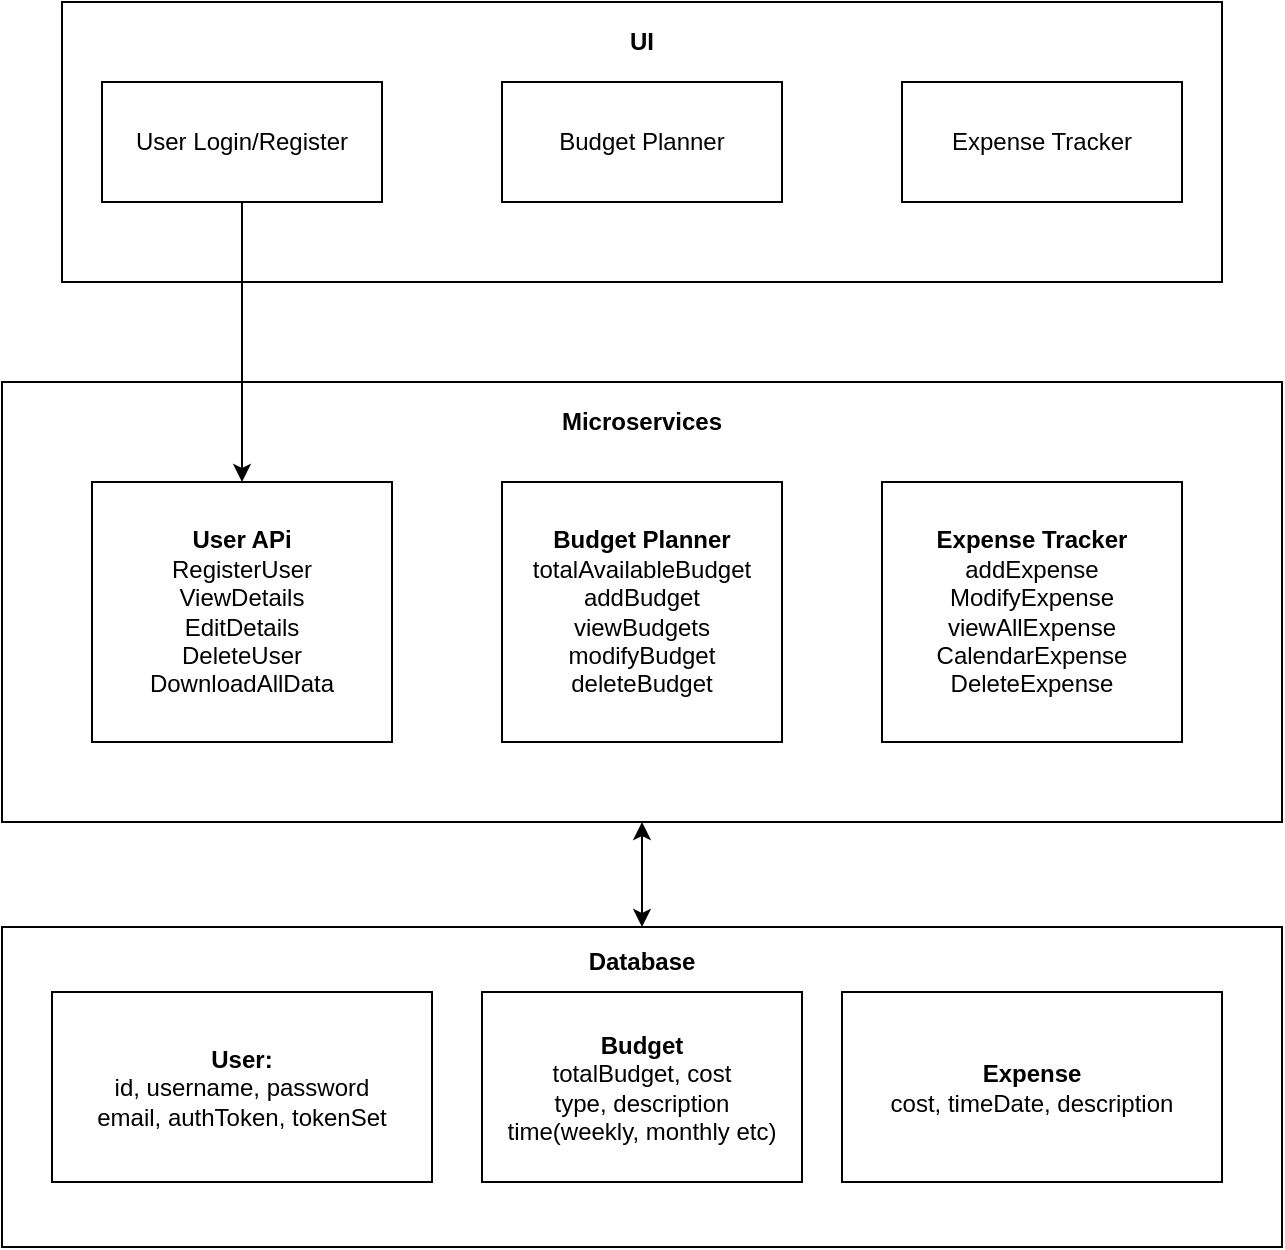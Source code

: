 <mxfile version="14.9.2" type="device"><diagram id="ObIutUMwr_cJfJQX6PrK" name="Page-1"><mxGraphModel dx="820" dy="482" grid="1" gridSize="10" guides="1" tooltips="1" connect="1" arrows="1" fold="1" page="1" pageScale="1" pageWidth="850" pageHeight="1100" math="0" shadow="0"><root><mxCell id="0"/><mxCell id="1" parent="0"/><mxCell id="M3cVYzXgdSMsCKWaJVk0-1" value="" style="rounded=0;whiteSpace=wrap;html=1;" vertex="1" parent="1"><mxGeometry x="110" y="60" width="580" height="140" as="geometry"/></mxCell><mxCell id="M3cVYzXgdSMsCKWaJVk0-2" value="" style="rounded=0;whiteSpace=wrap;html=1;" vertex="1" parent="1"><mxGeometry x="80" y="250" width="640" height="220" as="geometry"/></mxCell><mxCell id="M3cVYzXgdSMsCKWaJVk0-3" value="" style="rounded=0;whiteSpace=wrap;html=1;" vertex="1" parent="1"><mxGeometry x="80" y="522.5" width="640" height="160" as="geometry"/></mxCell><mxCell id="M3cVYzXgdSMsCKWaJVk0-4" value="UI" style="text;html=1;strokeColor=none;fillColor=none;align=center;verticalAlign=middle;whiteSpace=wrap;rounded=0;fontStyle=1" vertex="1" parent="1"><mxGeometry x="380" y="70" width="40" height="20" as="geometry"/></mxCell><mxCell id="M3cVYzXgdSMsCKWaJVk0-14" style="edgeStyle=orthogonalEdgeStyle;rounded=0;orthogonalLoop=1;jettySize=auto;html=1;entryX=0.5;entryY=0;entryDx=0;entryDy=0;" edge="1" parent="1" source="M3cVYzXgdSMsCKWaJVk0-6" target="M3cVYzXgdSMsCKWaJVk0-13"><mxGeometry relative="1" as="geometry"/></mxCell><mxCell id="M3cVYzXgdSMsCKWaJVk0-6" value="User Login/Register" style="rounded=0;whiteSpace=wrap;html=1;" vertex="1" parent="1"><mxGeometry x="130" y="100" width="140" height="60" as="geometry"/></mxCell><mxCell id="M3cVYzXgdSMsCKWaJVk0-7" value="Budget Planner" style="rounded=0;whiteSpace=wrap;html=1;" vertex="1" parent="1"><mxGeometry x="330" y="100" width="140" height="60" as="geometry"/></mxCell><mxCell id="M3cVYzXgdSMsCKWaJVk0-8" value="Expense Tracker" style="rounded=0;whiteSpace=wrap;html=1;" vertex="1" parent="1"><mxGeometry x="530" y="100" width="140" height="60" as="geometry"/></mxCell><mxCell id="M3cVYzXgdSMsCKWaJVk0-10" value="&lt;b&gt;Microservices&lt;/b&gt;" style="text;html=1;strokeColor=none;fillColor=none;align=center;verticalAlign=middle;whiteSpace=wrap;rounded=0;" vertex="1" parent="1"><mxGeometry x="380" y="260" width="40" height="20" as="geometry"/></mxCell><mxCell id="M3cVYzXgdSMsCKWaJVk0-13" value="&lt;b&gt;User APi&lt;/b&gt;&lt;br&gt;RegisterUser&lt;br&gt;ViewDetails&lt;br&gt;EditDetails&lt;br&gt;DeleteUser&lt;br&gt;DownloadAllData" style="rounded=0;whiteSpace=wrap;html=1;" vertex="1" parent="1"><mxGeometry x="125" y="300" width="150" height="130" as="geometry"/></mxCell><mxCell id="M3cVYzXgdSMsCKWaJVk0-15" value="&lt;b&gt;Budget Planner&lt;/b&gt;&lt;br&gt;totalAvailableBudget&lt;br&gt;addBudget&lt;br&gt;viewBudgets&lt;br&gt;modifyBudget&lt;br&gt;deleteBudget" style="rounded=0;whiteSpace=wrap;html=1;" vertex="1" parent="1"><mxGeometry x="330" y="300" width="140" height="130" as="geometry"/></mxCell><mxCell id="M3cVYzXgdSMsCKWaJVk0-16" value="&lt;b&gt;Expense Tracker&lt;/b&gt;&lt;br&gt;addExpense&lt;br&gt;ModifyExpense&lt;br&gt;viewAllExpense&lt;br&gt;CalendarExpense&lt;br&gt;DeleteExpense" style="rounded=0;whiteSpace=wrap;html=1;" vertex="1" parent="1"><mxGeometry x="520" y="300" width="150" height="130" as="geometry"/></mxCell><mxCell id="M3cVYzXgdSMsCKWaJVk0-19" value="&lt;b&gt;Database&lt;/b&gt;" style="text;html=1;strokeColor=none;fillColor=none;align=center;verticalAlign=middle;whiteSpace=wrap;rounded=0;" vertex="1" parent="1"><mxGeometry x="380" y="530" width="40" height="20" as="geometry"/></mxCell><mxCell id="M3cVYzXgdSMsCKWaJVk0-20" value="&lt;b&gt;User:&lt;/b&gt;&lt;br&gt;id, username, password&lt;br&gt;email, authToken, tokenSet" style="rounded=0;whiteSpace=wrap;html=1;" vertex="1" parent="1"><mxGeometry x="105" y="555" width="190" height="95" as="geometry"/></mxCell><mxCell id="M3cVYzXgdSMsCKWaJVk0-21" value="&lt;b&gt;Budget&lt;/b&gt;&lt;br&gt;totalBudget, cost&lt;br&gt;type, description&lt;br&gt;time(weekly, monthly etc)" style="rounded=0;whiteSpace=wrap;html=1;" vertex="1" parent="1"><mxGeometry x="320" y="555" width="160" height="95" as="geometry"/></mxCell><mxCell id="M3cVYzXgdSMsCKWaJVk0-23" value="&lt;b&gt;Expense&lt;/b&gt;&lt;br&gt;cost, timeDate, description" style="rounded=0;whiteSpace=wrap;html=1;" vertex="1" parent="1"><mxGeometry x="500" y="555" width="190" height="95" as="geometry"/></mxCell><mxCell id="M3cVYzXgdSMsCKWaJVk0-24" value="" style="endArrow=classic;startArrow=classic;html=1;exitX=0.5;exitY=0;exitDx=0;exitDy=0;entryX=0.5;entryY=1;entryDx=0;entryDy=0;" edge="1" parent="1" source="M3cVYzXgdSMsCKWaJVk0-3" target="M3cVYzXgdSMsCKWaJVk0-2"><mxGeometry width="50" height="50" relative="1" as="geometry"><mxPoint x="390" y="480" as="sourcePoint"/><mxPoint x="440" y="430" as="targetPoint"/></mxGeometry></mxCell></root></mxGraphModel></diagram></mxfile>